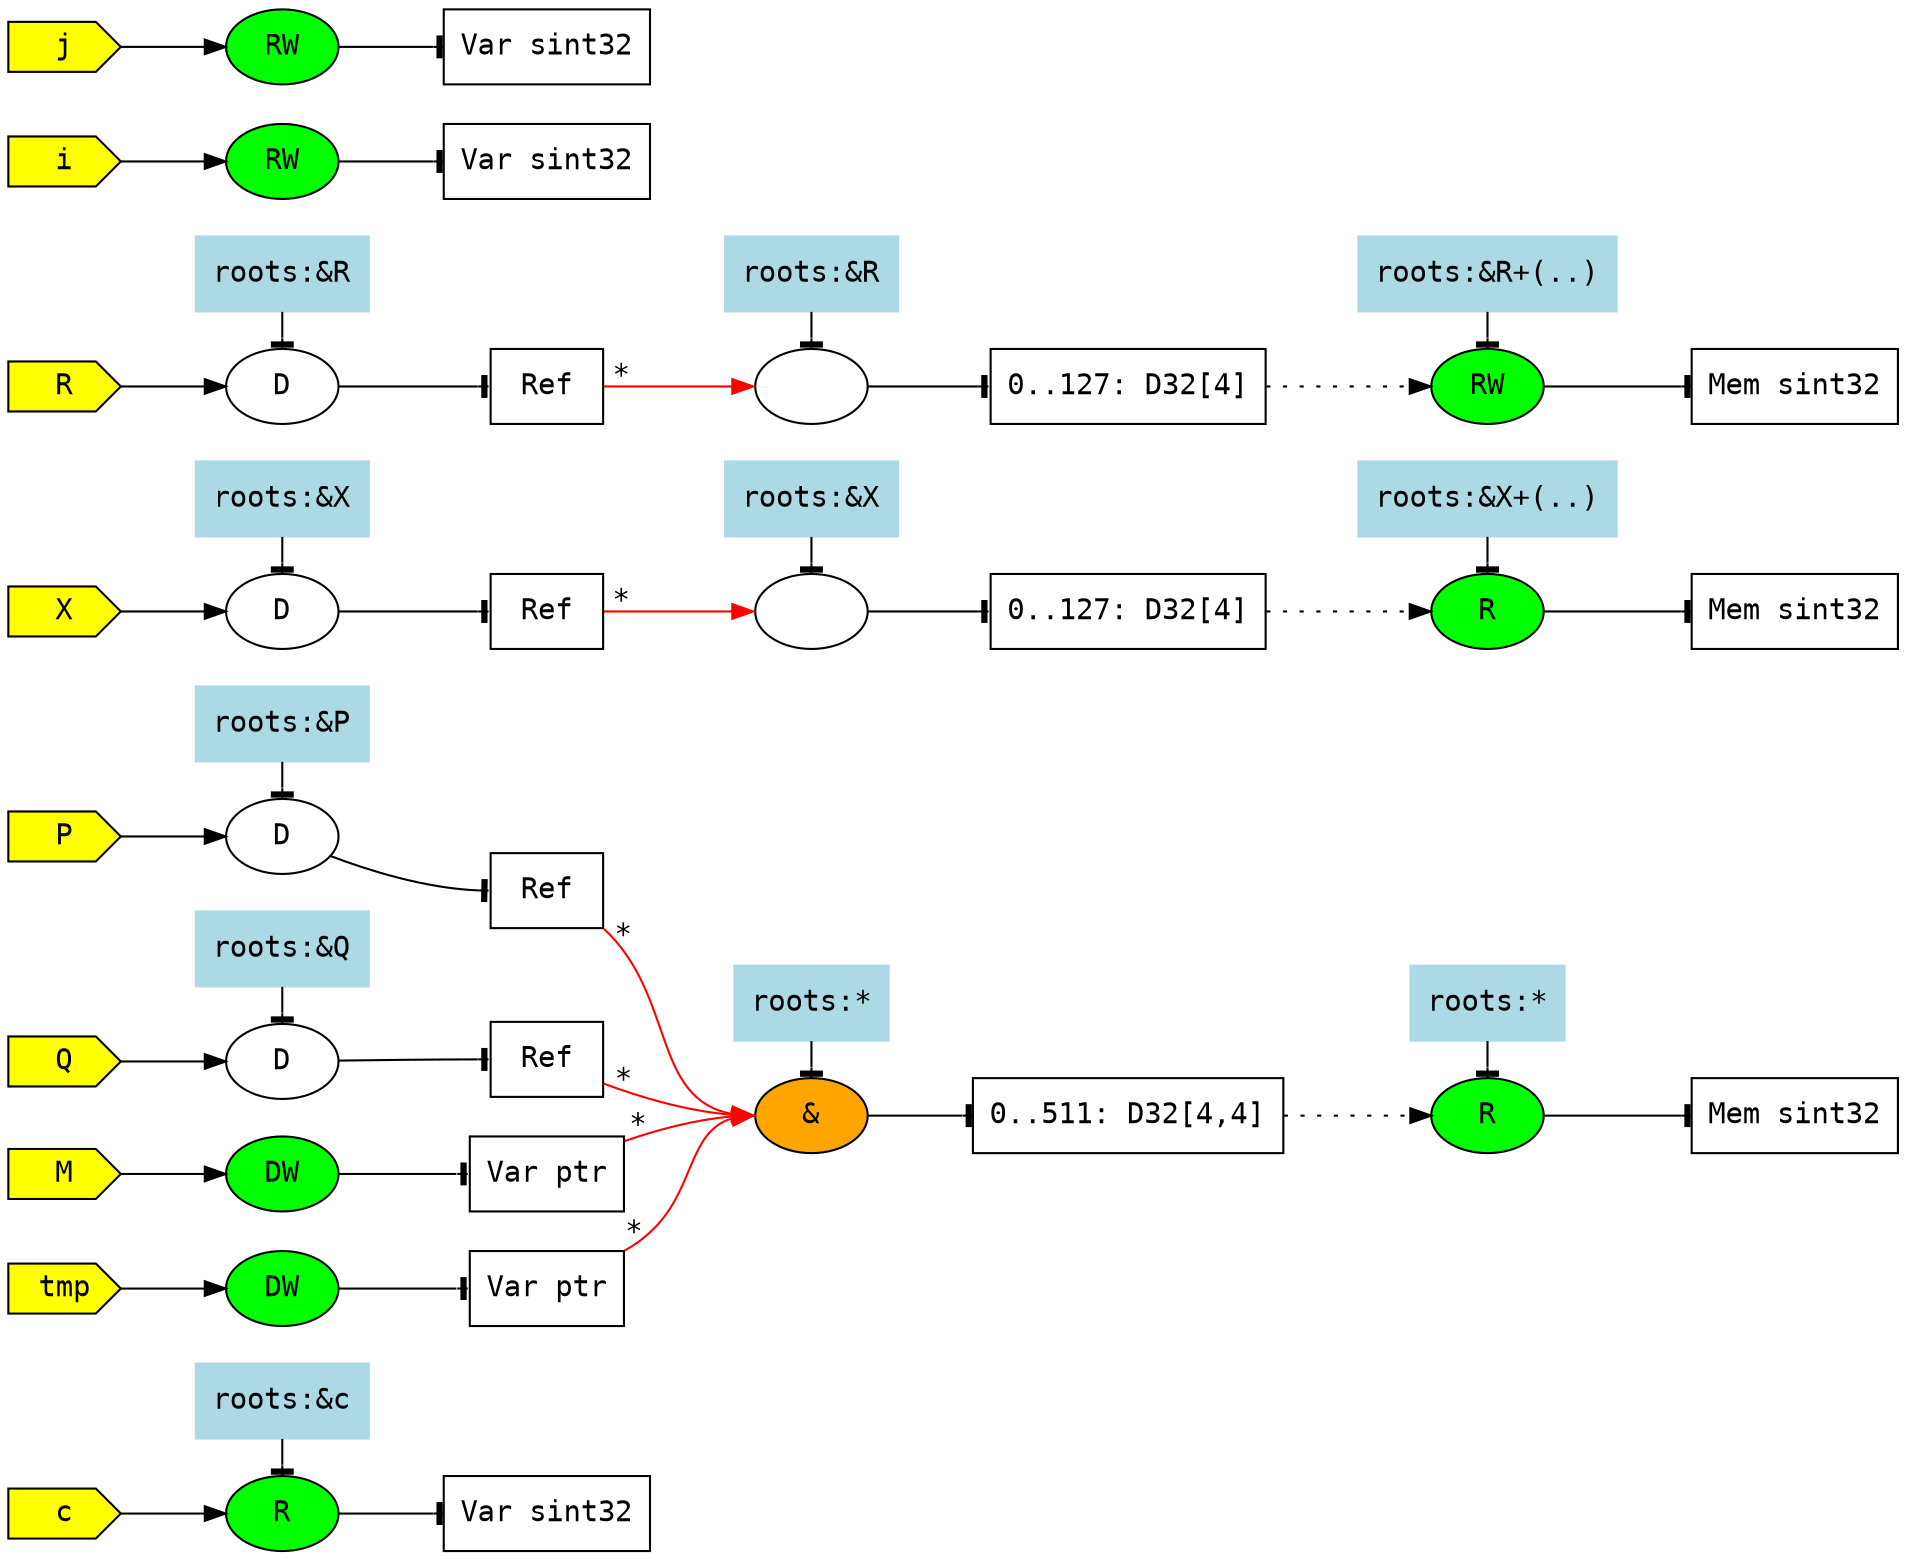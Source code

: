 digraph "job" {
  rankdir="LR" ;
  node [ fontname="monospace" ];
  edge [ fontname="monospace" ];
  V000 [ label="c", shape="cds", style="filled", fillcolor="yellow" ];
  V000:e -> A000 ;
  V001 [ label="P", shape="cds", style="filled", fillcolor="yellow" ];
  V001:e -> A001 ;
  V002 [ label="Q", shape="cds", style="filled", fillcolor="yellow" ];
  V002:e -> A002 ;
  V003 [ label="X", shape="cds", style="filled", fillcolor="yellow" ];
  V003:e -> A003 ;
  V004 [ label="R", shape="cds", style="filled", fillcolor="yellow" ];
  V004:e -> A004 ;
  V005 [ label="M", shape="cds", style="filled", fillcolor="yellow" ];
  V005:e -> A005 ;
  V006 [ label="tmp", shape="cds", style="filled", fillcolor="yellow" ];
  V006:e -> A006 ;
  V007 [ label="i", shape="cds", style="filled", fillcolor="yellow" ];
  V007:e -> A007 ;
  V008 [ label="j", shape="cds", style="filled", fillcolor="yellow" ];
  V008:e -> A008 ;
  A000 [ label="R", shape="oval", fillcolor="green", style="filled" ];
  _009 [ label="roots:&c", style="filled", color="lightblue", shape="box" ];
  { rank=same; A000; _009; }
  _009 -> A000 [ arrowhead="tee" ];
  _010 [ shape="record", label="Var sint32" ];
  A000 -> _010:w [ arrowhead="tee" ];
  A001 [ label="D", shape="oval" ];
  _011 [ label="roots:&P", style="filled", color="lightblue", shape="box" ];
  { rank=same; A001; _011; }
  _011 -> A001 [ arrowhead="tee" ];
  _012 [ shape="record", label="<_p1> Ref" ];
  _012:_p1 -> A009:w [ taillabel="*", labelangle="+30", color="red" ];
  A001 -> _012:w [ arrowhead="tee" ];
  A002 [ label="D", shape="oval" ];
  _013 [ label="roots:&Q", style="filled", color="lightblue", shape="box" ];
  { rank=same; A002; _013; }
  _013 -> A002 [ arrowhead="tee" ];
  _014 [ shape="record", label="<_p1> Ref" ];
  _014:_p1 -> A009:w [ taillabel="*", labelangle="+30", color="red" ];
  A002 -> _014:w [ arrowhead="tee" ];
  A003 [ label="D", shape="oval" ];
  _015 [ label="roots:&X", style="filled", color="lightblue", shape="box" ];
  { rank=same; A003; _015; }
  _015 -> A003 [ arrowhead="tee" ];
  _016 [ shape="record", label="<_p1> Ref" ];
  _016:_p1 -> A010:w [ taillabel="*", labelangle="+30", color="red" ];
  A003 -> _016:w [ arrowhead="tee" ];
  A004 [ label="D", shape="oval" ];
  _017 [ label="roots:&R", style="filled", color="lightblue", shape="box" ];
  { rank=same; A004; _017; }
  _017 -> A004 [ arrowhead="tee" ];
  _018 [ shape="record", label="<_p1> Ref" ];
  _018:_p1 -> A011:w [ taillabel="*", labelangle="+30", color="red" ];
  A004 -> _018:w [ arrowhead="tee" ];
  A005 [ label="DW", shape="oval", fillcolor="green", style="filled" ];
  _019 [ shape="record", label="<_p1> Var ptr" ];
  _019:_p1 -> A009:w [ taillabel="*", labelangle="+30", color="red" ];
  A005 -> _019:w [ arrowhead="tee" ];
  A006 [ label="DW", shape="oval", fillcolor="green", style="filled" ];
  _020 [ shape="record", label="<_p1> Var ptr" ];
  _020:_p1 -> A009:w [ taillabel="*", labelangle="+30", color="red" ];
  A006 -> _020:w [ arrowhead="tee" ];
  A007 [ label="RW", shape="oval", fillcolor="green", style="filled" ];
  _021 [ shape="record", label="Var sint32" ];
  A007 -> _021:w [ arrowhead="tee" ];
  A008 [ label="RW", shape="oval", fillcolor="green", style="filled" ];
  _022 [ shape="record", label="Var sint32" ];
  A008 -> _022:w [ arrowhead="tee" ];
  A009 [ label="&", shape="oval", fillcolor="orange", style="filled" ];
  _023 [ label="roots:*", style="filled", color="lightblue", shape="box" ];
  { rank=same; A009; _023; }
  _023 -> A009 [ arrowhead="tee" ];
  _024 [ shape="record", label="<_p1> 0..511: D32[4,4]" ];
  _024:_p1 -> A012 [ style="dotted" ];
  A009 -> _024:w [ arrowhead="tee" ];
  A010 [ label="", shape="oval" ];
  _025 [ label="roots:&X", style="filled", color="lightblue", shape="box" ];
  { rank=same; A010; _025; }
  _025 -> A010 [ arrowhead="tee" ];
  _026 [ shape="record", label="<_p1> 0..127: D32[4]" ];
  _026:_p1 -> A013 [ style="dotted" ];
  A010 -> _026:w [ arrowhead="tee" ];
  A011 [ label="", shape="oval" ];
  _027 [ label="roots:&R", style="filled", color="lightblue", shape="box" ];
  { rank=same; A011; _027; }
  _027 -> A011 [ arrowhead="tee" ];
  _028 [ shape="record", label="<_p1> 0..127: D32[4]" ];
  _028:_p1 -> A014 [ style="dotted" ];
  A011 -> _028:w [ arrowhead="tee" ];
  A012 [ label="R", shape="oval", fillcolor="green", style="filled" ];
  _029 [ label="roots:*", style="filled", color="lightblue", shape="box" ];
  { rank=same; A012; _029; }
  _029 -> A012 [ arrowhead="tee" ];
  _030 [ shape="record", label="Mem sint32" ];
  A012 -> _030:w [ arrowhead="tee" ];
  A013 [ label="R", shape="oval", fillcolor="green", style="filled" ];
  _031 [ label="roots:&X+(..)", style="filled", color="lightblue",
    shape="box"
  ];
  { rank=same; A013; _031; }
  _031 -> A013 [ arrowhead="tee" ];
  _032 [ shape="record", label="Mem sint32" ];
  A013 -> _032:w [ arrowhead="tee" ];
  A014 [ label="RW", shape="oval", fillcolor="green", style="filled" ];
  _033 [ label="roots:&R+(..)", style="filled", color="lightblue",
    shape="box"
  ];
  { rank=same; A014; _033; }
  _033 -> A014 [ arrowhead="tee" ];
  _034 [ shape="record", label="Mem sint32" ];
  A014 -> _034:w [ arrowhead="tee" ];
}
